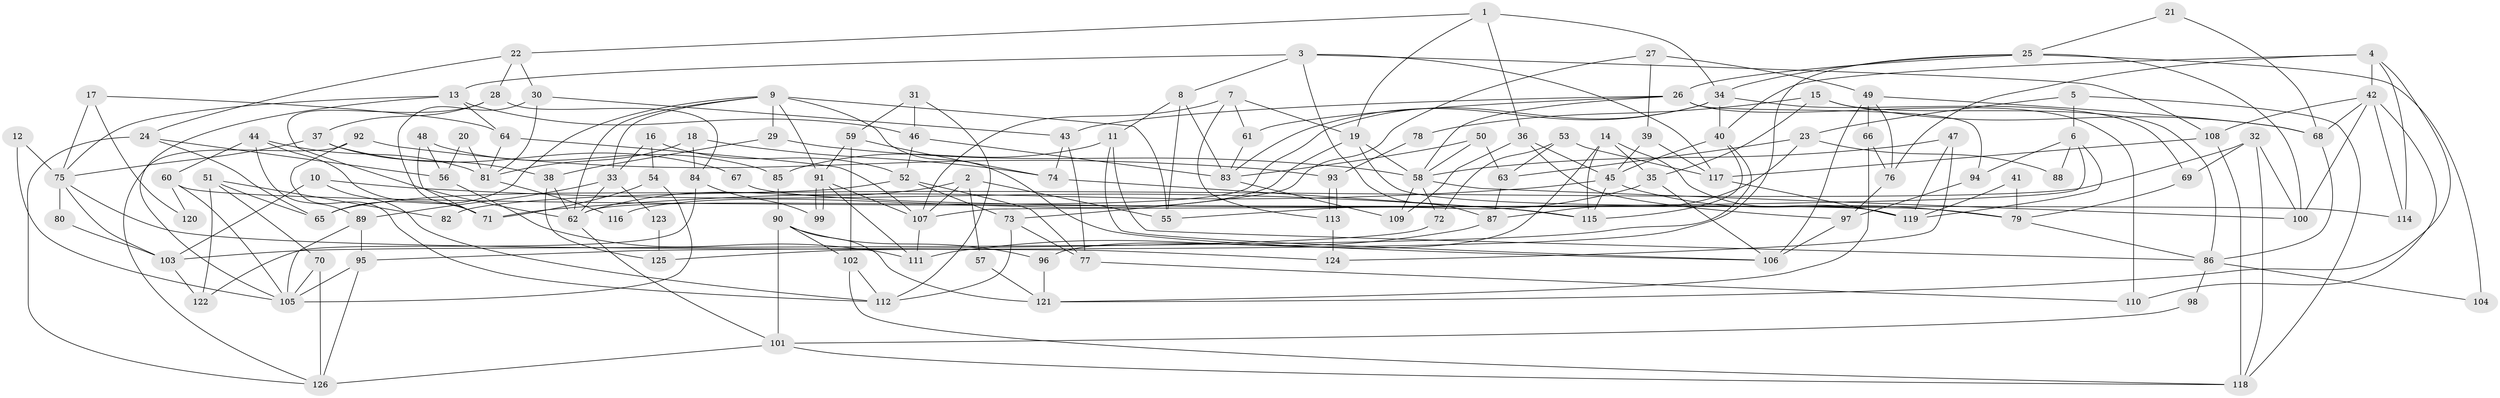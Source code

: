 // Generated by graph-tools (version 1.1) at 2025/50/03/09/25 03:50:09]
// undirected, 126 vertices, 252 edges
graph export_dot {
graph [start="1"]
  node [color=gray90,style=filled];
  1;
  2;
  3;
  4;
  5;
  6;
  7;
  8;
  9;
  10;
  11;
  12;
  13;
  14;
  15;
  16;
  17;
  18;
  19;
  20;
  21;
  22;
  23;
  24;
  25;
  26;
  27;
  28;
  29;
  30;
  31;
  32;
  33;
  34;
  35;
  36;
  37;
  38;
  39;
  40;
  41;
  42;
  43;
  44;
  45;
  46;
  47;
  48;
  49;
  50;
  51;
  52;
  53;
  54;
  55;
  56;
  57;
  58;
  59;
  60;
  61;
  62;
  63;
  64;
  65;
  66;
  67;
  68;
  69;
  70;
  71;
  72;
  73;
  74;
  75;
  76;
  77;
  78;
  79;
  80;
  81;
  82;
  83;
  84;
  85;
  86;
  87;
  88;
  89;
  90;
  91;
  92;
  93;
  94;
  95;
  96;
  97;
  98;
  99;
  100;
  101;
  102;
  103;
  104;
  105;
  106;
  107;
  108;
  109;
  110;
  111;
  112;
  113;
  114;
  115;
  116;
  117;
  118;
  119;
  120;
  121;
  122;
  123;
  124;
  125;
  126;
  1 -- 22;
  1 -- 36;
  1 -- 19;
  1 -- 34;
  2 -- 55;
  2 -- 62;
  2 -- 57;
  2 -- 107;
  3 -- 117;
  3 -- 108;
  3 -- 8;
  3 -- 13;
  3 -- 87;
  4 -- 40;
  4 -- 76;
  4 -- 42;
  4 -- 114;
  4 -- 121;
  5 -- 6;
  5 -- 23;
  5 -- 118;
  6 -- 107;
  6 -- 119;
  6 -- 88;
  6 -- 94;
  7 -- 107;
  7 -- 61;
  7 -- 19;
  7 -- 113;
  8 -- 83;
  8 -- 11;
  8 -- 55;
  9 -- 106;
  9 -- 91;
  9 -- 29;
  9 -- 33;
  9 -- 55;
  9 -- 62;
  9 -- 65;
  10 -- 112;
  10 -- 115;
  10 -- 103;
  11 -- 106;
  11 -- 85;
  11 -- 86;
  12 -- 105;
  12 -- 75;
  13 -- 75;
  13 -- 46;
  13 -- 64;
  13 -- 105;
  14 -- 35;
  14 -- 119;
  14 -- 96;
  14 -- 115;
  15 -- 68;
  15 -- 35;
  15 -- 78;
  15 -- 86;
  16 -- 54;
  16 -- 33;
  16 -- 52;
  17 -- 64;
  17 -- 75;
  17 -- 120;
  18 -- 74;
  18 -- 81;
  18 -- 84;
  19 -- 58;
  19 -- 116;
  19 -- 119;
  20 -- 56;
  20 -- 81;
  21 -- 25;
  21 -- 68;
  22 -- 30;
  22 -- 24;
  22 -- 28;
  23 -- 87;
  23 -- 63;
  23 -- 88;
  24 -- 65;
  24 -- 56;
  24 -- 126;
  25 -- 100;
  25 -- 34;
  25 -- 26;
  25 -- 104;
  25 -- 125;
  26 -- 110;
  26 -- 43;
  26 -- 58;
  26 -- 61;
  26 -- 94;
  27 -- 73;
  27 -- 49;
  27 -- 39;
  28 -- 62;
  28 -- 37;
  28 -- 84;
  29 -- 58;
  29 -- 38;
  30 -- 71;
  30 -- 43;
  30 -- 81;
  31 -- 46;
  31 -- 59;
  31 -- 112;
  32 -- 118;
  32 -- 69;
  32 -- 82;
  32 -- 100;
  33 -- 62;
  33 -- 89;
  33 -- 123;
  34 -- 40;
  34 -- 62;
  34 -- 69;
  34 -- 83;
  35 -- 106;
  35 -- 55;
  36 -- 109;
  36 -- 45;
  36 -- 97;
  37 -- 38;
  37 -- 67;
  37 -- 75;
  38 -- 62;
  38 -- 125;
  39 -- 117;
  39 -- 45;
  40 -- 45;
  40 -- 103;
  40 -- 115;
  41 -- 79;
  41 -- 119;
  42 -- 100;
  42 -- 68;
  42 -- 108;
  42 -- 110;
  42 -- 114;
  43 -- 74;
  43 -- 77;
  44 -- 89;
  44 -- 60;
  44 -- 71;
  44 -- 81;
  45 -- 115;
  45 -- 71;
  45 -- 79;
  46 -- 83;
  46 -- 52;
  47 -- 124;
  47 -- 58;
  47 -- 119;
  48 -- 71;
  48 -- 85;
  48 -- 56;
  49 -- 66;
  49 -- 68;
  49 -- 76;
  49 -- 106;
  50 -- 63;
  50 -- 58;
  50 -- 83;
  51 -- 65;
  51 -- 70;
  51 -- 82;
  51 -- 122;
  52 -- 65;
  52 -- 73;
  52 -- 77;
  53 -- 117;
  53 -- 72;
  53 -- 63;
  54 -- 71;
  54 -- 105;
  56 -- 111;
  57 -- 121;
  58 -- 72;
  58 -- 100;
  58 -- 109;
  59 -- 102;
  59 -- 91;
  59 -- 74;
  60 -- 114;
  60 -- 105;
  60 -- 120;
  61 -- 83;
  62 -- 101;
  63 -- 87;
  64 -- 81;
  64 -- 107;
  66 -- 121;
  66 -- 76;
  67 -- 79;
  68 -- 86;
  69 -- 79;
  70 -- 126;
  70 -- 105;
  72 -- 95;
  73 -- 77;
  73 -- 112;
  74 -- 115;
  75 -- 103;
  75 -- 80;
  75 -- 124;
  76 -- 97;
  77 -- 110;
  78 -- 93;
  79 -- 86;
  80 -- 103;
  81 -- 116;
  83 -- 109;
  84 -- 99;
  84 -- 122;
  85 -- 90;
  86 -- 98;
  86 -- 104;
  87 -- 111;
  89 -- 105;
  89 -- 95;
  90 -- 96;
  90 -- 101;
  90 -- 102;
  90 -- 121;
  91 -- 99;
  91 -- 99;
  91 -- 107;
  91 -- 111;
  92 -- 126;
  92 -- 112;
  92 -- 93;
  93 -- 113;
  93 -- 113;
  94 -- 97;
  95 -- 126;
  95 -- 105;
  96 -- 121;
  97 -- 106;
  98 -- 101;
  101 -- 118;
  101 -- 126;
  102 -- 112;
  102 -- 118;
  103 -- 122;
  107 -- 111;
  108 -- 118;
  108 -- 117;
  113 -- 124;
  117 -- 119;
  123 -- 125;
}
